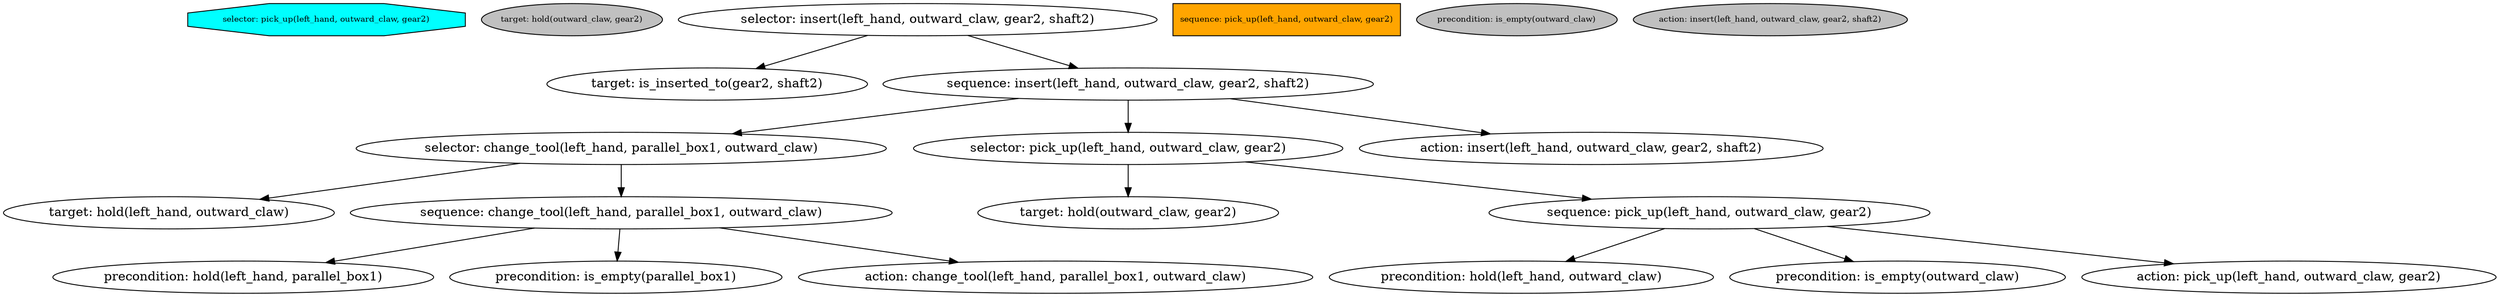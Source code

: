 digraph pastafarianism {
ordering=out;
graph [fontname="times-roman"];
node [fontname="times-roman"];
edge [fontname="times-roman"];
selector [fillcolor=cyan, fontcolor=black, fontsize=9, label="selector: insert(left_hand, outward_claw, gear2, shaft2)", shape=octagon, style=filled];
target [fillcolor=gray, fontcolor=black, fontsize=9, label="target: is_inserted_to(gear2, shaft2)", shape=ellipse, style=filled];
"selector: insert(left_hand, outward_claw, gear2, shaft2)" -> "target: is_inserted_to(gear2, shaft2)";
sequence [fillcolor=orange, fontcolor=black, fontsize=9, label="sequence: insert(left_hand, outward_claw, gear2, shaft2)", shape=box, style=filled];
"selector: insert(left_hand, outward_claw, gear2, shaft2)" -> "sequence: insert(left_hand, outward_claw, gear2, shaft2)";
selector [fillcolor=cyan, fontcolor=black, fontsize=9, label="selector: change_tool(left_hand, parallel_box1, outward_claw)", shape=octagon, style=filled];
"sequence: insert(left_hand, outward_claw, gear2, shaft2)" -> "selector: change_tool(left_hand, parallel_box1, outward_claw)";
target [fillcolor=gray, fontcolor=black, fontsize=9, label="target: hold(left_hand, outward_claw)", shape=ellipse, style=filled];
"selector: change_tool(left_hand, parallel_box1, outward_claw)" -> "target: hold(left_hand, outward_claw)";
sequence [fillcolor=orange, fontcolor=black, fontsize=9, label="sequence: change_tool(left_hand, parallel_box1, outward_claw)", shape=box, style=filled];
"selector: change_tool(left_hand, parallel_box1, outward_claw)" -> "sequence: change_tool(left_hand, parallel_box1, outward_claw)";
precondition [fillcolor=gray, fontcolor=black, fontsize=9, label="precondition: hold(left_hand, parallel_box1)", shape=ellipse, style=filled];
"sequence: change_tool(left_hand, parallel_box1, outward_claw)" -> "precondition: hold(left_hand, parallel_box1)";
precondition [fillcolor=gray, fontcolor=black, fontsize=9, label="precondition: is_empty(parallel_box1)", shape=ellipse, style=filled];
"sequence: change_tool(left_hand, parallel_box1, outward_claw)" -> "precondition: is_empty(parallel_box1)";
action [fillcolor=gray, fontcolor=black, fontsize=9, label="action: change_tool(left_hand, parallel_box1, outward_claw)", shape=ellipse, style=filled];
"sequence: change_tool(left_hand, parallel_box1, outward_claw)" -> "action: change_tool(left_hand, parallel_box1, outward_claw)";
selector [fillcolor=cyan, fontcolor=black, fontsize=9, label="selector: pick_up(left_hand, outward_claw, gear2)", shape=octagon, style=filled];
"sequence: insert(left_hand, outward_claw, gear2, shaft2)" -> "selector: pick_up(left_hand, outward_claw, gear2)";
target [fillcolor=gray, fontcolor=black, fontsize=9, label="target: hold(outward_claw, gear2)", shape=ellipse, style=filled];
"selector: pick_up(left_hand, outward_claw, gear2)" -> "target: hold(outward_claw, gear2)";
sequence [fillcolor=orange, fontcolor=black, fontsize=9, label="sequence: pick_up(left_hand, outward_claw, gear2)", shape=box, style=filled];
"selector: pick_up(left_hand, outward_claw, gear2)" -> "sequence: pick_up(left_hand, outward_claw, gear2)";
precondition [fillcolor=gray, fontcolor=black, fontsize=9, label="precondition: hold(left_hand, outward_claw)", shape=ellipse, style=filled];
"sequence: pick_up(left_hand, outward_claw, gear2)" -> "precondition: hold(left_hand, outward_claw)";
precondition [fillcolor=gray, fontcolor=black, fontsize=9, label="precondition: is_empty(outward_claw)", shape=ellipse, style=filled];
"sequence: pick_up(left_hand, outward_claw, gear2)" -> "precondition: is_empty(outward_claw)";
action [fillcolor=gray, fontcolor=black, fontsize=9, label="action: pick_up(left_hand, outward_claw, gear2)", shape=ellipse, style=filled];
"sequence: pick_up(left_hand, outward_claw, gear2)" -> "action: pick_up(left_hand, outward_claw, gear2)";
action [fillcolor=gray, fontcolor=black, fontsize=9, label="action: insert(left_hand, outward_claw, gear2, shaft2)", shape=ellipse, style=filled];
"sequence: insert(left_hand, outward_claw, gear2, shaft2)" -> "action: insert(left_hand, outward_claw, gear2, shaft2)";
}
